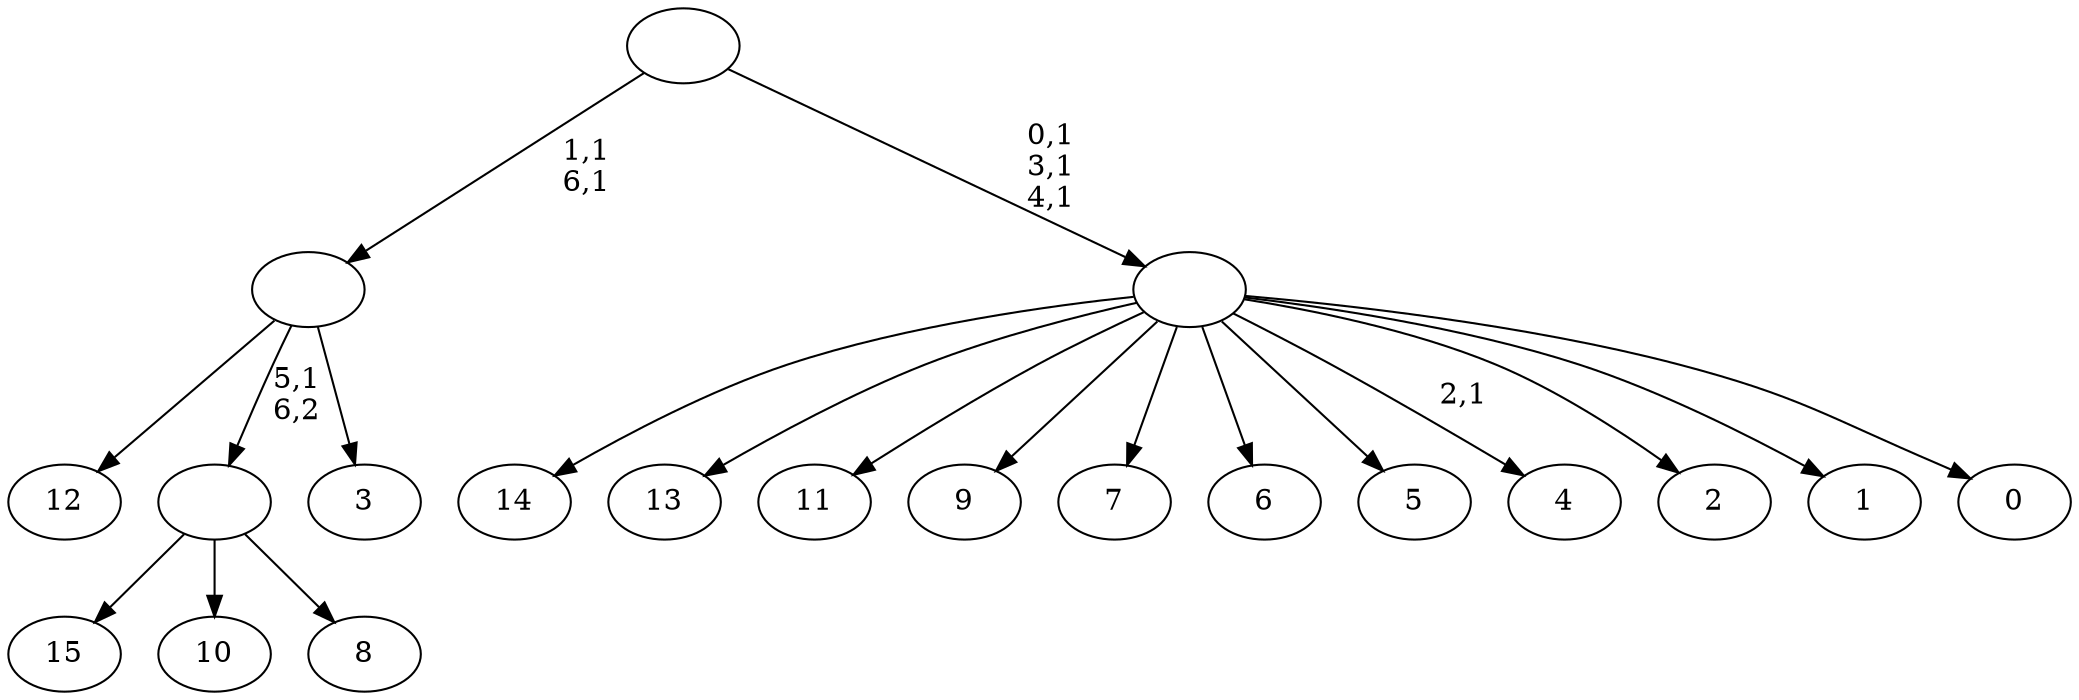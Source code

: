 digraph T {
	23 [label="15"]
	22 [label="14"]
	21 [label="13"]
	20 [label="12"]
	19 [label="11"]
	18 [label="10"]
	17 [label="9"]
	16 [label="8"]
	15 [label=""]
	14 [label="7"]
	13 [label="6"]
	12 [label="5"]
	11 [label="4"]
	9 [label="3"]
	8 [label=""]
	6 [label="2"]
	5 [label="1"]
	4 [label="0"]
	3 [label=""]
	0 [label=""]
	15 -> 23 [label=""]
	15 -> 18 [label=""]
	15 -> 16 [label=""]
	8 -> 20 [label=""]
	8 -> 15 [label="5,1\n6,2"]
	8 -> 9 [label=""]
	3 -> 11 [label="2,1"]
	3 -> 22 [label=""]
	3 -> 21 [label=""]
	3 -> 19 [label=""]
	3 -> 17 [label=""]
	3 -> 14 [label=""]
	3 -> 13 [label=""]
	3 -> 12 [label=""]
	3 -> 6 [label=""]
	3 -> 5 [label=""]
	3 -> 4 [label=""]
	0 -> 3 [label="0,1\n3,1\n4,1"]
	0 -> 8 [label="1,1\n6,1"]
}

